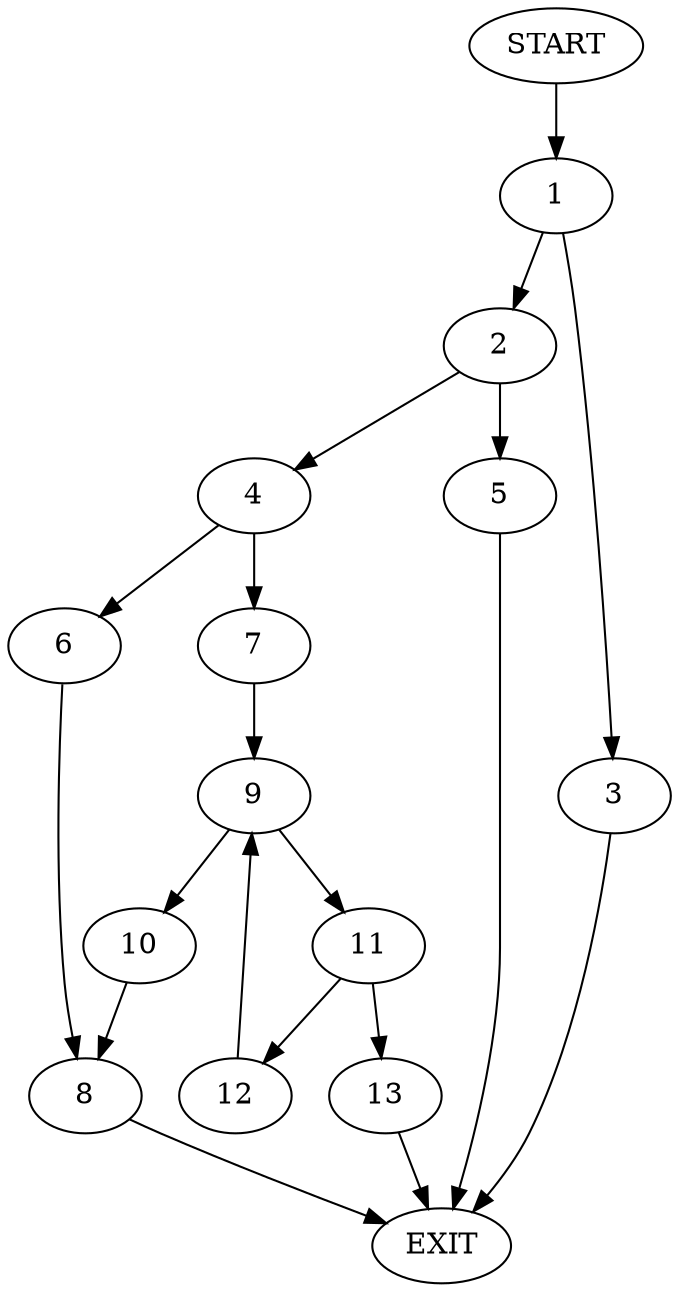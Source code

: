 digraph {
0 [label="START"]
14 [label="EXIT"]
0 -> 1
1 -> 2
1 -> 3
2 -> 4
2 -> 5
3 -> 14
5 -> 14
4 -> 6
4 -> 7
6 -> 8
7 -> 9
8 -> 14
9 -> 10
9 -> 11
11 -> 12
11 -> 13
10 -> 8
12 -> 9
13 -> 14
}
